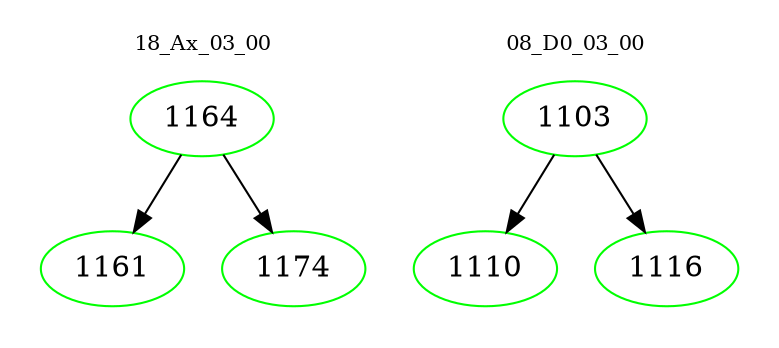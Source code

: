 digraph{
subgraph cluster_0 {
color = white
label = "18_Ax_03_00";
fontsize=10;
T0_1164 [label="1164", color="green"]
T0_1164 -> T0_1161 [color="black"]
T0_1161 [label="1161", color="green"]
T0_1164 -> T0_1174 [color="black"]
T0_1174 [label="1174", color="green"]
}
subgraph cluster_1 {
color = white
label = "08_D0_03_00";
fontsize=10;
T1_1103 [label="1103", color="green"]
T1_1103 -> T1_1110 [color="black"]
T1_1110 [label="1110", color="green"]
T1_1103 -> T1_1116 [color="black"]
T1_1116 [label="1116", color="green"]
}
}
